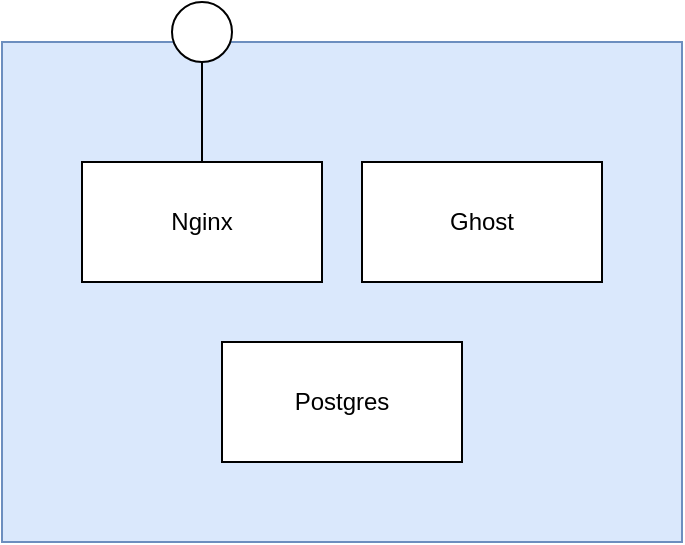 <mxfile version="13.7.9" type="device"><diagram id="nHEtW4FP4hMCNkiHZmpN" name="Page-1"><mxGraphModel dx="1106" dy="790" grid="1" gridSize="10" guides="1" tooltips="1" connect="1" arrows="1" fold="1" page="1" pageScale="1" pageWidth="1600" pageHeight="1200" math="0" shadow="0"><root><mxCell id="0"/><mxCell id="1" parent="0"/><mxCell id="neOlEgzj9j33T5texWGZ-4" value="" style="rounded=0;whiteSpace=wrap;html=1;fillColor=#dae8fc;strokeColor=#6c8ebf;" parent="1" vertex="1"><mxGeometry x="160" y="140" width="340" height="250" as="geometry"/></mxCell><mxCell id="neOlEgzj9j33T5texWGZ-2" value="Nginx" style="rounded=0;whiteSpace=wrap;html=1;" parent="1" vertex="1"><mxGeometry x="200" y="200" width="120" height="60" as="geometry"/></mxCell><mxCell id="neOlEgzj9j33T5texWGZ-5" value="Postgres" style="rounded=0;whiteSpace=wrap;html=1;" parent="1" vertex="1"><mxGeometry x="270" y="290" width="120" height="60" as="geometry"/></mxCell><mxCell id="neOlEgzj9j33T5texWGZ-8" value="" style="ellipse;whiteSpace=wrap;html=1;" parent="1" vertex="1"><mxGeometry x="245" y="120" width="30" height="30" as="geometry"/></mxCell><mxCell id="neOlEgzj9j33T5texWGZ-9" value="" style="endArrow=none;html=1;entryX=0.5;entryY=1;entryDx=0;entryDy=0;exitX=0.5;exitY=0;exitDx=0;exitDy=0;" parent="1" source="neOlEgzj9j33T5texWGZ-2" target="neOlEgzj9j33T5texWGZ-8" edge="1"><mxGeometry width="50" height="50" relative="1" as="geometry"><mxPoint x="270" y="290" as="sourcePoint"/><mxPoint x="270" y="240" as="targetPoint"/></mxGeometry></mxCell><mxCell id="neOlEgzj9j33T5texWGZ-10" value="Ghost" style="rounded=0;whiteSpace=wrap;html=1;" parent="1" vertex="1"><mxGeometry x="340" y="200" width="120" height="60" as="geometry"/></mxCell></root></mxGraphModel></diagram></mxfile>